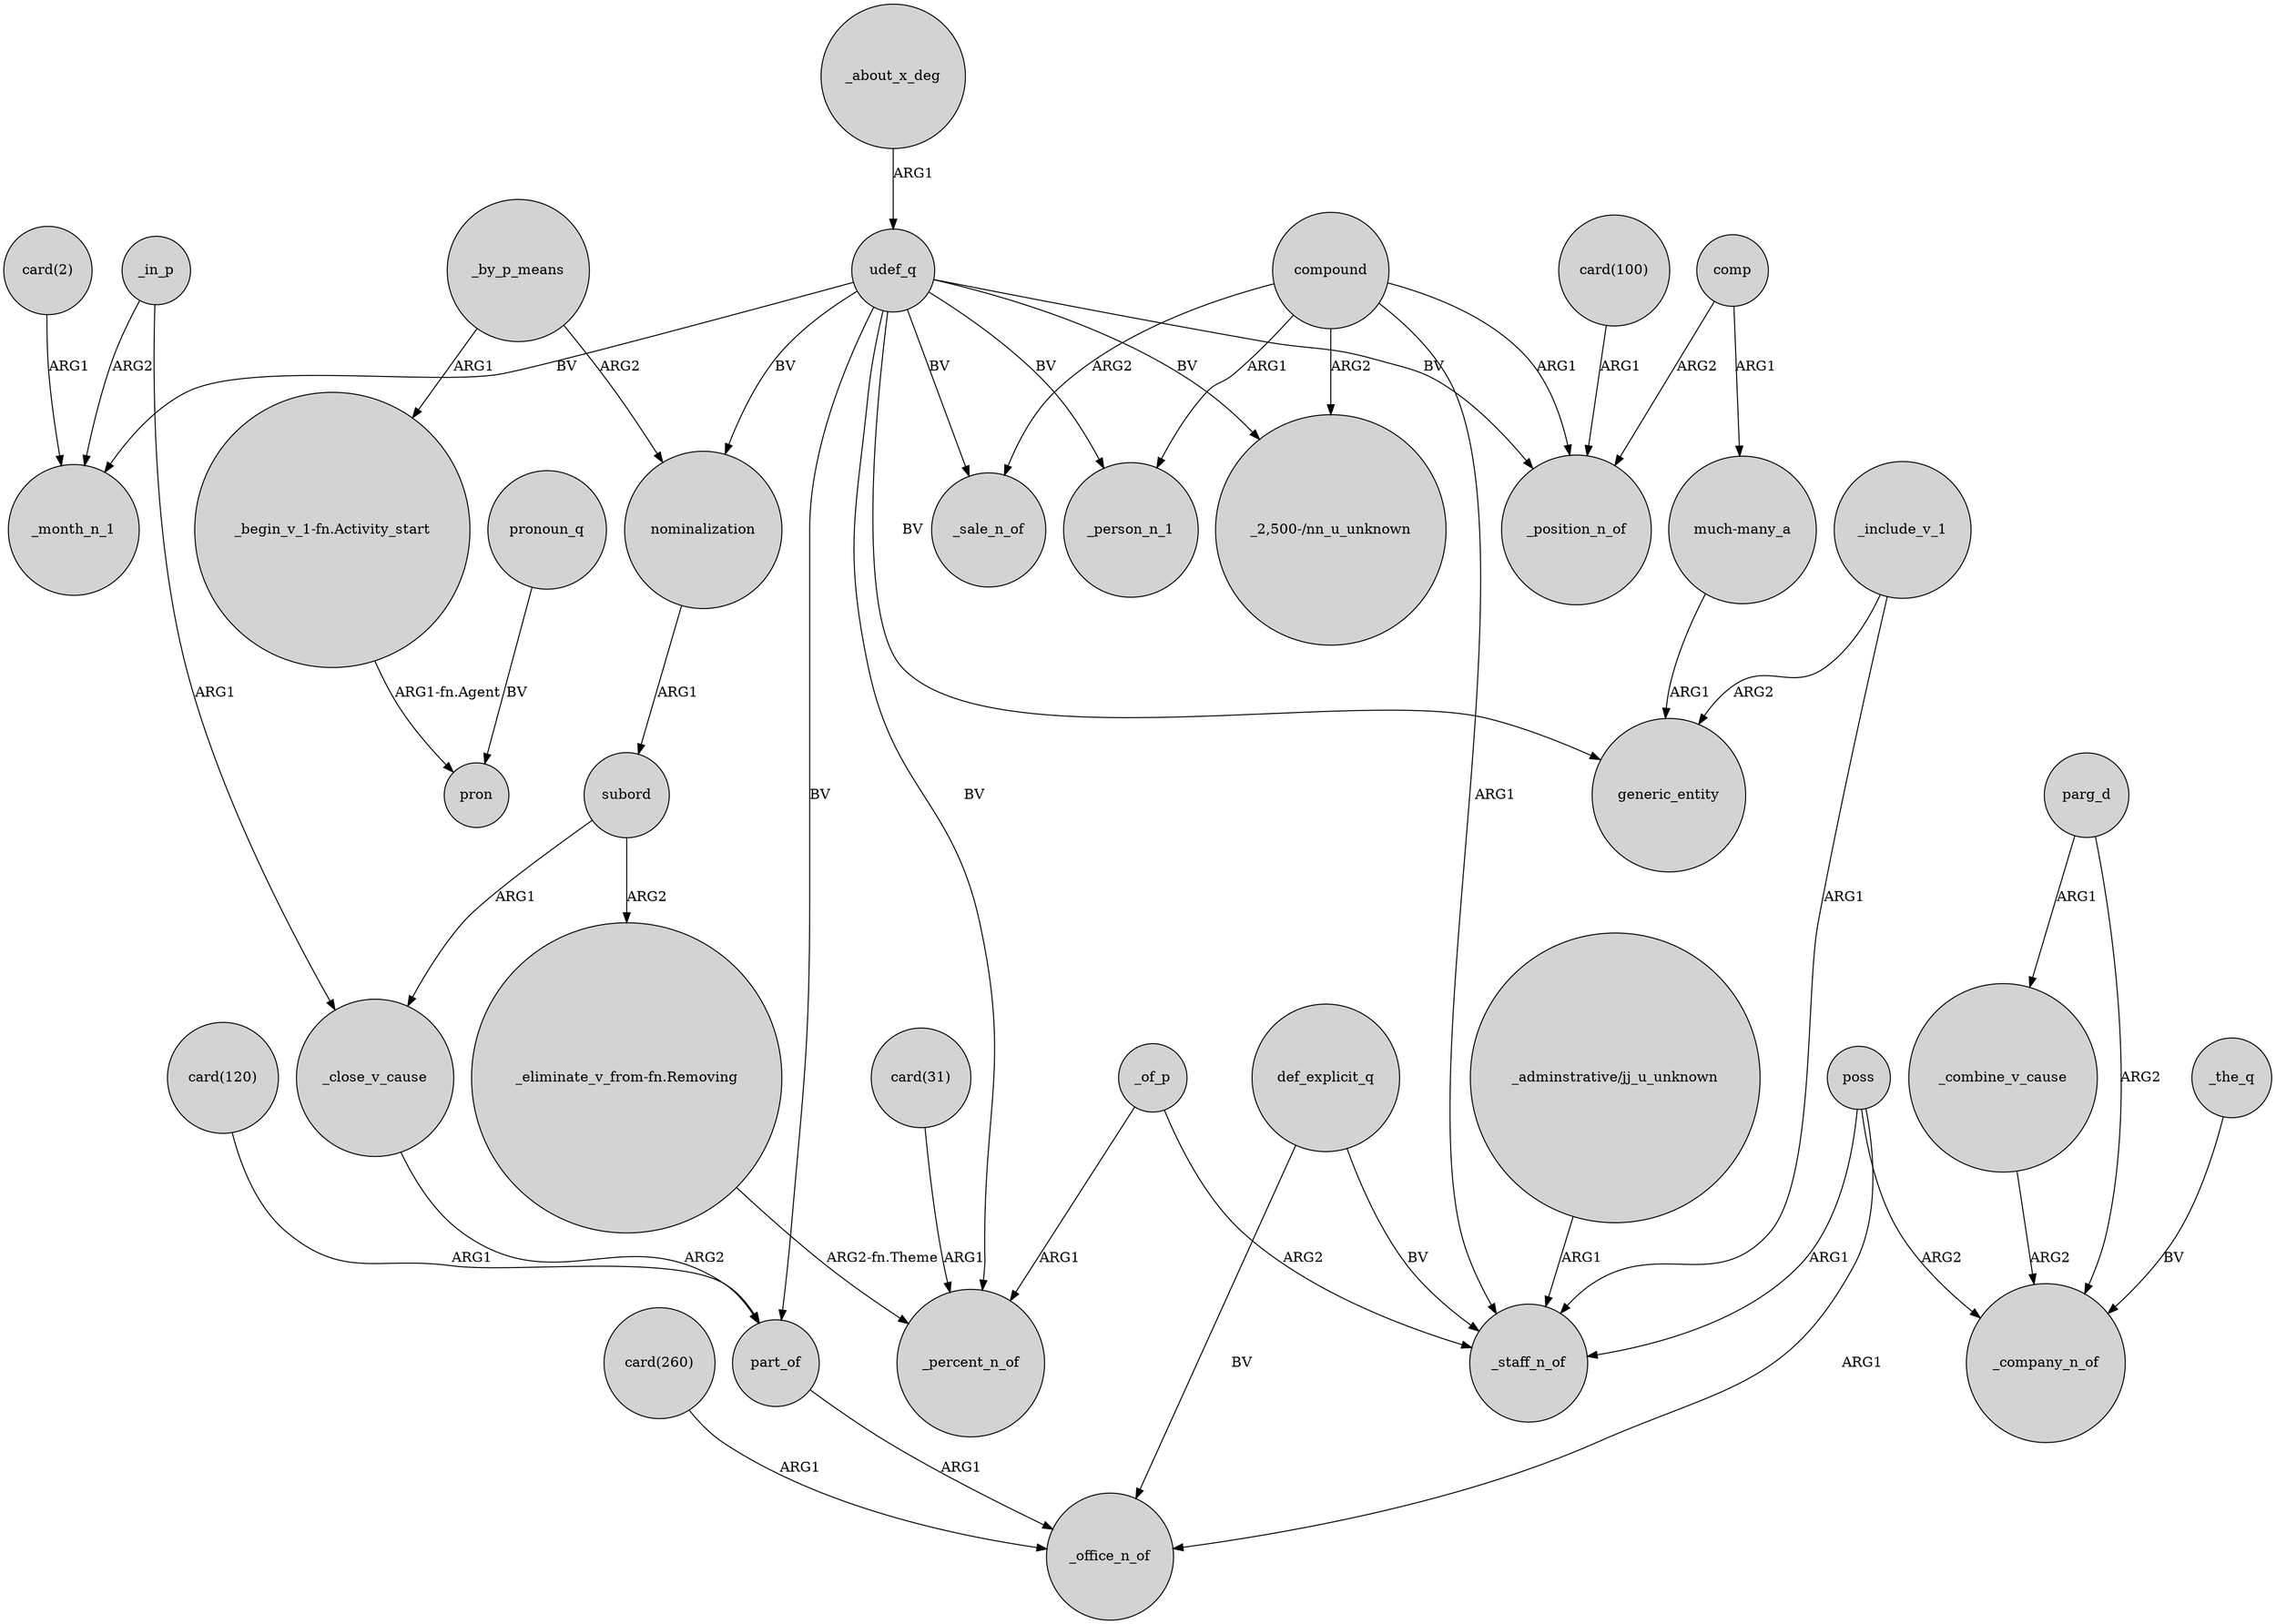 digraph {
	node [shape=circle style=filled]
	_in_p -> _month_n_1 [label=ARG2]
	subord -> _close_v_cause [label=ARG1]
	_combine_v_cause -> _company_n_of [label=ARG2]
	"card(260)" -> _office_n_of [label=ARG1]
	"card(2)" -> _month_n_1 [label=ARG1]
	udef_q -> part_of [label=BV]
	_by_p_means -> nominalization [label=ARG2]
	_of_p -> _staff_n_of [label=ARG2]
	udef_q -> generic_entity [label=BV]
	"card(100)" -> _position_n_of [label=ARG1]
	"card(120)" -> part_of [label=ARG1]
	"_begin_v_1-fn.Activity_start" -> pron [label="ARG1-fn.Agent"]
	"much-many_a" -> generic_entity [label=ARG1]
	def_explicit_q -> _office_n_of [label=BV]
	subord -> "_eliminate_v_from-fn.Removing" [label=ARG2]
	"_adminstrative/jj_u_unknown" -> _staff_n_of [label=ARG1]
	_close_v_cause -> part_of [label=ARG2]
	_about_x_deg -> udef_q [label=ARG1]
	udef_q -> _month_n_1 [label=BV]
	_include_v_1 -> generic_entity [label=ARG2]
	_the_q -> _company_n_of [label=BV]
	_of_p -> _percent_n_of [label=ARG1]
	"_eliminate_v_from-fn.Removing" -> _percent_n_of [label="ARG2-fn.Theme"]
	_by_p_means -> "_begin_v_1-fn.Activity_start" [label=ARG1]
	def_explicit_q -> _staff_n_of [label=BV]
	_in_p -> _close_v_cause [label=ARG1]
	pronoun_q -> pron [label=BV]
	poss -> _staff_n_of [label=ARG1]
	compound -> _sale_n_of [label=ARG2]
	part_of -> _office_n_of [label=ARG1]
	udef_q -> _person_n_1 [label=BV]
	comp -> "much-many_a" [label=ARG1]
	compound -> _person_n_1 [label=ARG1]
	nominalization -> subord [label=ARG1]
	compound -> "_2,500-/nn_u_unknown" [label=ARG2]
	parg_d -> _company_n_of [label=ARG2]
	compound -> _position_n_of [label=ARG1]
	compound -> _staff_n_of [label=ARG1]
	poss -> _office_n_of [label=ARG1]
	udef_q -> nominalization [label=BV]
	udef_q -> _sale_n_of [label=BV]
	comp -> _position_n_of [label=ARG2]
	poss -> _company_n_of [label=ARG2]
	udef_q -> _percent_n_of [label=BV]
	udef_q -> _position_n_of [label=BV]
	"card(31)" -> _percent_n_of [label=ARG1]
	udef_q -> "_2,500-/nn_u_unknown" [label=BV]
	parg_d -> _combine_v_cause [label=ARG1]
	_include_v_1 -> _staff_n_of [label=ARG1]
}
